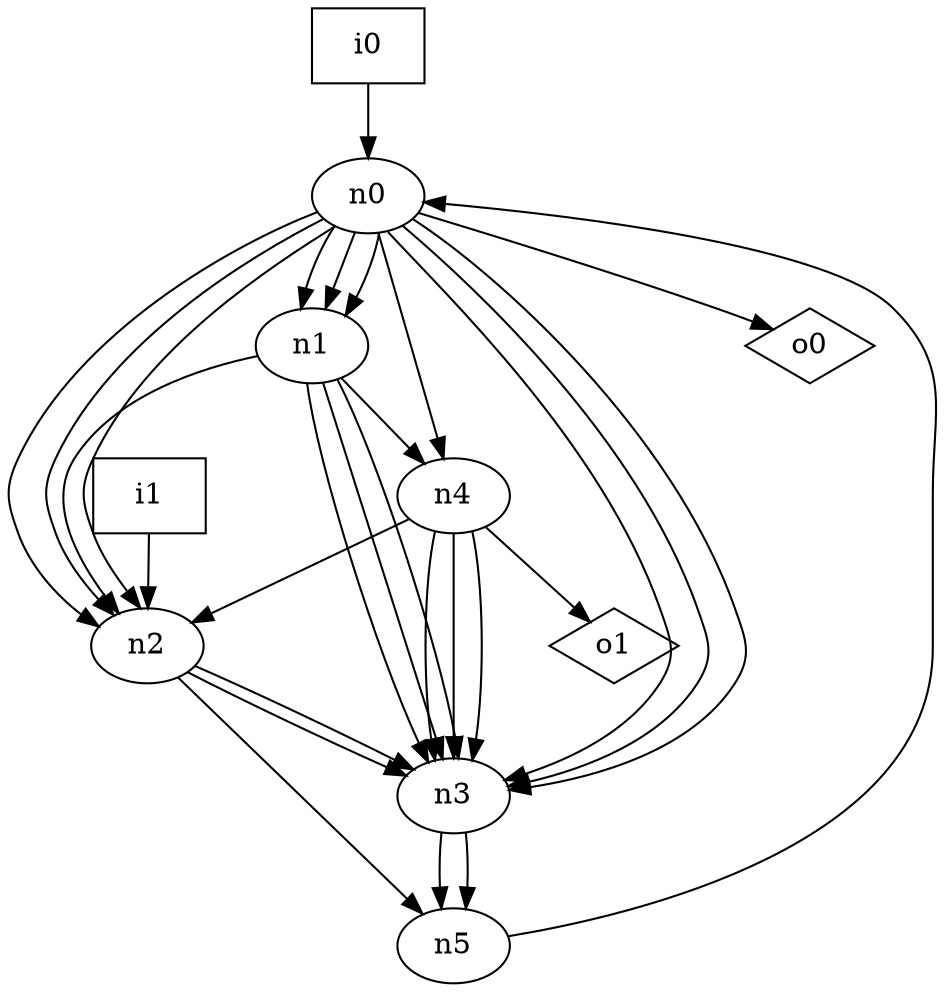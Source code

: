 digraph G {
n0 [label="n0"];
n1 [label="n1"];
n2 [label="n2"];
n3 [label="n3"];
n4 [label="n4"];
n5 [label="n5"];
n6 [label="i0",shape="box"];
n7 [label="i1",shape="box"];
n8 [label="o0",shape="diamond"];
n9 [label="o1",shape="diamond"];
n0 -> n1
n0 -> n1
n0 -> n1
n0 -> n2
n0 -> n2
n0 -> n2
n0 -> n3
n0 -> n3
n0 -> n3
n0 -> n4
n0 -> n8
n1 -> n2
n1 -> n3
n1 -> n3
n1 -> n3
n1 -> n4
n2 -> n3
n2 -> n3
n2 -> n5
n3 -> n5
n3 -> n5
n4 -> n2
n4 -> n3
n4 -> n3
n4 -> n3
n4 -> n9
n5 -> n0
n6 -> n0
n7 -> n2
}